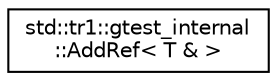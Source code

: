 digraph "Graphical Class Hierarchy"
{
 // LATEX_PDF_SIZE
  edge [fontname="Helvetica",fontsize="10",labelfontname="Helvetica",labelfontsize="10"];
  node [fontname="Helvetica",fontsize="10",shape=record];
  rankdir="LR";
  Node0 [label="std::tr1::gtest_internal\l::AddRef\< T & \>",height=0.2,width=0.4,color="black", fillcolor="white", style="filled",URL="$structstd_1_1tr1_1_1gtest__internal_1_1_add_ref_3_01_t_01_6_01_4.html",tooltip=" "];
}
